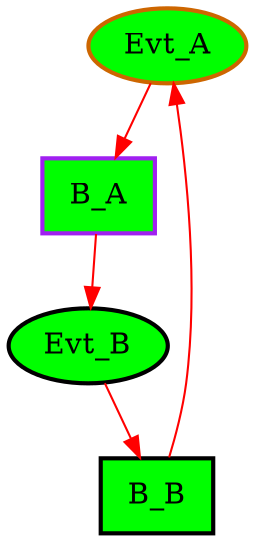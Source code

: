 digraph "pps-test4-1-download" {
node [style=filled fillcolor=green color=black penwidth=2]
Evt_A[cpu="0", flags="0x00002102", type="tmsg", toffs="0", pattern="A", patentry="true", patexit="false", beamproc="undefined", bpentry="false", bpexit="false", fid="1", gid="5", evtno=15, beamin="0", bpcstart="0", sid="2", bpid="8", reqnobeam="0", vacc="0", id="0x100500f000200200", par="0x0000000000000001", tef="0", shape="oval" color = "darkorange3"]
B_A[cpu="0", flags="0x00108107", type="block", tperiod=100000000, pattern="A", patentry="false", patexit="true", beamproc="undefined", bpentry="false", bpexit="false", qlo="true", qhi="false", qil="false", shape= "rectangle" color = "purple"]
B_B[cpu="0", flags="0x00108007", type="block", tperiod=100000000, pattern="A", patentry="false", patexit="false", beamproc="undefined", bpentry="false", bpexit="false", qlo="false", qhi="false", qil="false", shape= "rectangle"]
Evt_B[cpu="0", flags="0x00002002", type="tmsg", toffs="0", pattern="A", patentry="false", patexit="false", beamproc="undefined", bpentry="false", bpexit="false", fid="1", gid="5", evtno=255, beamin="0", bpcstart="0", sid="2", bpid="8", reqnobeam="0", vacc="0", id="0x10050ff000200200", par="0x0000000000000002", tef="0", shape="oval"]
B_A->Evt_B [type="defdst", color = "red"]
B_B->Evt_A [type="defdst", color = "red"]
Evt_A->B_A [type="defdst", color = "red"]
Evt_B->B_B [type="defdst", color = "red"]
}
